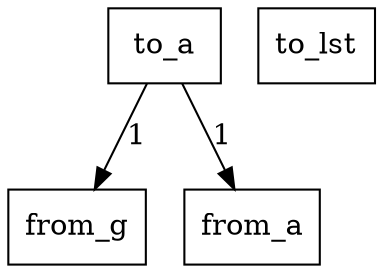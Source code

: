 digraph {
    graph [rankdir=TB
          ,bgcolor=transparent];
    node [shape=box
         ,fillcolor=white
         ,style=filled];
    0 [label=<from_g>];
    1 [label=<from_a>];
    2 [label=<to_lst>];
    3 [label=<to_a>];
    3 -> 0 [label=1];
    3 -> 1 [label=1];
}